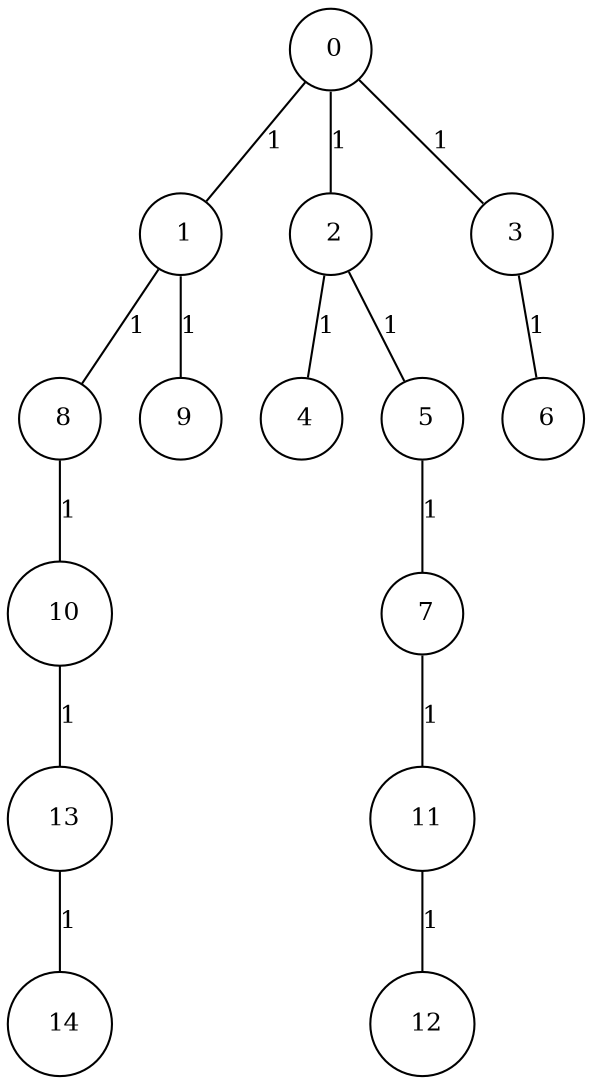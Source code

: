 graph G {
size="8.5,11;"
ratio = "expand;"
fixedsize="true;"
overlap="scale;"
node[shape=circle,width=.12,hight=.12,fontsize=12]
edge[fontsize=12]

0[label=" 0" color=black, pos="0.62261221,0.78643332!"];
1[label=" 1" color=black, pos="0.27096932,0.24748085!"];
2[label=" 2" color=black, pos="2.2460952,2.2000082!"];
3[label=" 3" color=black, pos="1.9739323,2.882616!"];
4[label=" 4" color=black, pos="1.0313807,2.0276122!"];
5[label=" 5" color=black, pos="2.2934856,0.49430893!"];
6[label=" 6" color=black, pos="1.9205456,2.5335589!"];
7[label=" 7" color=black, pos="2.915336,1.2939438!"];
8[label=" 8" color=black, pos="1.508241,1.1513906!"];
9[label=" 9" color=black, pos="1.6946146,2.8868227!"];
10[label=" 10" color=black, pos="0.019405575,2.9056071!"];
11[label=" 11" color=black, pos="2.5405436,2.0015959!"];
12[label=" 12" color=black, pos="2.4454602,0.12671511!"];
13[label=" 13" color=black, pos="0.40842218,1.5854744!"];
14[label=" 14" color=black, pos="1.6887698,1.3253114!"];
0--1[label="1"]
0--2[label="1"]
0--3[label="1"]
1--8[label="1"]
1--9[label="1"]
2--4[label="1"]
2--5[label="1"]
3--6[label="1"]
5--7[label="1"]
7--11[label="1"]
8--10[label="1"]
10--13[label="1"]
11--12[label="1"]
13--14[label="1"]

}
